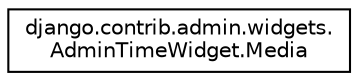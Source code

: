 digraph "Graphical Class Hierarchy"
{
 // LATEX_PDF_SIZE
  edge [fontname="Helvetica",fontsize="10",labelfontname="Helvetica",labelfontsize="10"];
  node [fontname="Helvetica",fontsize="10",shape=record];
  rankdir="LR";
  Node0 [label="django.contrib.admin.widgets.\lAdminTimeWidget.Media",height=0.2,width=0.4,color="black", fillcolor="white", style="filled",URL="$da/d65/classdjango_1_1contrib_1_1admin_1_1widgets_1_1_admin_time_widget_1_1_media.html",tooltip=" "];
}
